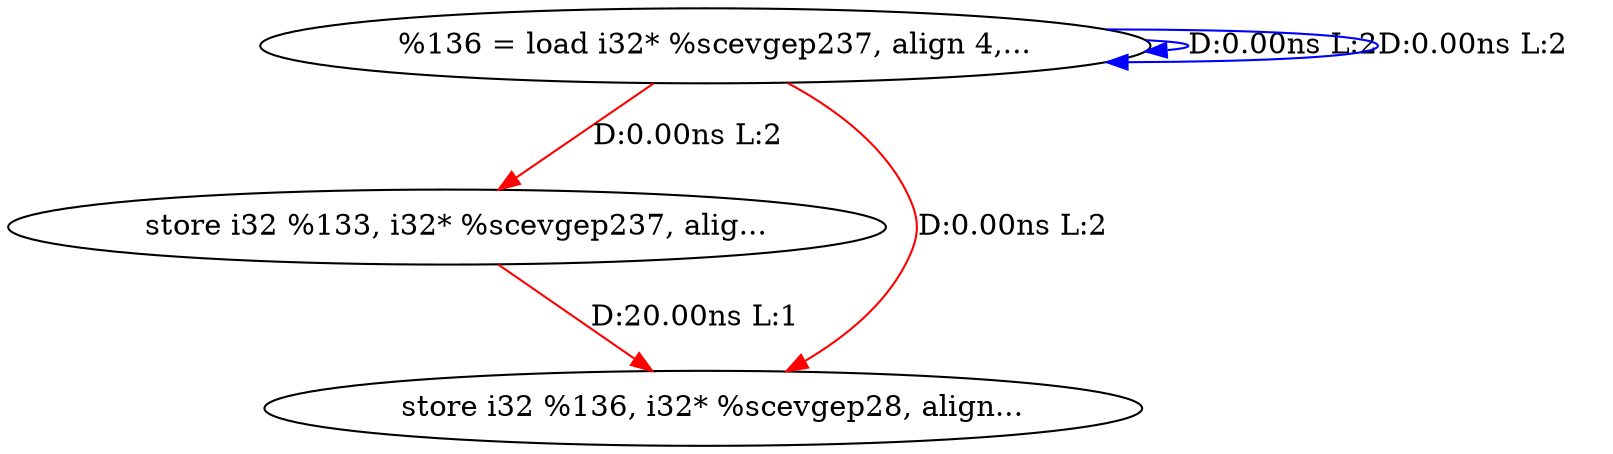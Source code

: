 digraph {
Node0x2861a60[label="  %136 = load i32* %scevgep237, align 4,..."];
Node0x2861a60 -> Node0x2861a60[label="D:0.00ns L:2",color=blue];
Node0x2861a60 -> Node0x2861a60[label="D:0.00ns L:2",color=blue];
Node0x2861b40[label="  store i32 %133, i32* %scevgep237, alig..."];
Node0x2861a60 -> Node0x2861b40[label="D:0.00ns L:2",color=red];
Node0x2861c20[label="  store i32 %136, i32* %scevgep28, align..."];
Node0x2861a60 -> Node0x2861c20[label="D:0.00ns L:2",color=red];
Node0x2861b40 -> Node0x2861c20[label="D:20.00ns L:1",color=red];
}
